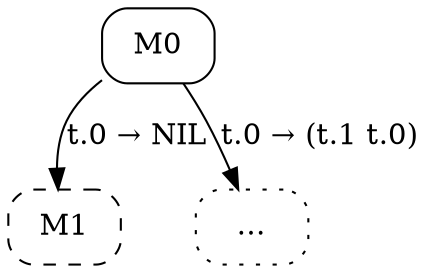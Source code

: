 digraph {
  node [shape=box, style=rounded];

  M0;
  M1 [style="rounded,dashed"];
  M0 -> M1 [label="t.0 → NIL"];
  M2 [label="…", style="rounded,dotted"];
  M0 -> M2 [label="t.0 → (t.1 t.0)"];
}
